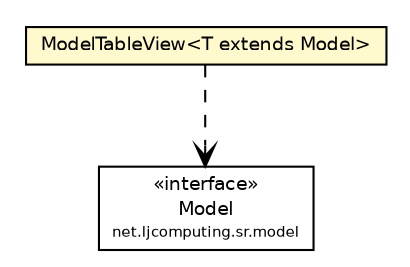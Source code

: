 #!/usr/local/bin/dot
#
# Class diagram 
# Generated by UMLGraph version R5_6 (http://www.umlgraph.org/)
#

digraph G {
	edge [fontname="Helvetica",fontsize=10,labelfontname="Helvetica",labelfontsize=10];
	node [fontname="Helvetica",fontsize=10,shape=plaintext];
	nodesep=0.25;
	ranksep=0.5;
	// net.ljcomputing.sr.fx.table.ModelTableView<T extends net.ljcomputing.sr.model.Model>
	c5342 [label=<<table title="net.ljcomputing.sr.fx.table.ModelTableView" border="0" cellborder="1" cellspacing="0" cellpadding="2" port="p" bgcolor="lemonChiffon" href="./ModelTableView.html">
		<tr><td><table border="0" cellspacing="0" cellpadding="1">
<tr><td align="center" balign="center"> ModelTableView&lt;T extends Model&gt; </td></tr>
		</table></td></tr>
		</table>>, URL="./ModelTableView.html", fontname="Helvetica", fontcolor="black", fontsize=9.0];
	// net.ljcomputing.sr.model.Model
	c5362 [label=<<table title="net.ljcomputing.sr.model.Model" border="0" cellborder="1" cellspacing="0" cellpadding="2" port="p" href="../../model/Model.html">
		<tr><td><table border="0" cellspacing="0" cellpadding="1">
<tr><td align="center" balign="center"> &#171;interface&#187; </td></tr>
<tr><td align="center" balign="center"> Model </td></tr>
<tr><td align="center" balign="center"><font point-size="7.0"> net.ljcomputing.sr.model </font></td></tr>
		</table></td></tr>
		</table>>, URL="../../model/Model.html", fontname="Helvetica", fontcolor="black", fontsize=9.0];
	// net.ljcomputing.sr.fx.table.ModelTableView<T extends net.ljcomputing.sr.model.Model> DEPEND net.ljcomputing.sr.model.Model
	c5342:p -> c5362:p [taillabel="", label="", headlabel="", fontname="Helvetica", fontcolor="black", fontsize=10.0, color="black", arrowhead=open, style=dashed];
}

